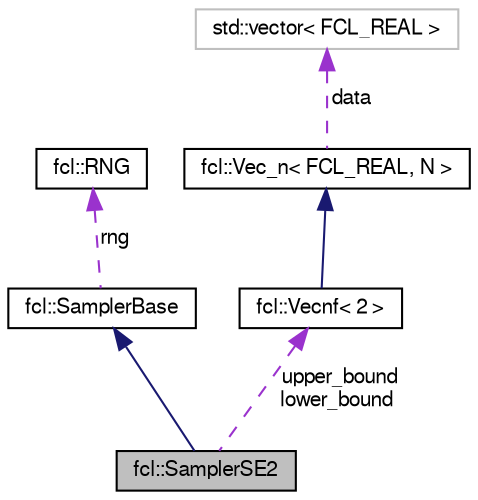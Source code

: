 digraph "fcl::SamplerSE2"
{
  edge [fontname="FreeSans",fontsize="10",labelfontname="FreeSans",labelfontsize="10"];
  node [fontname="FreeSans",fontsize="10",shape=record];
  Node1 [label="fcl::SamplerSE2",height=0.2,width=0.4,color="black", fillcolor="grey75", style="filled" fontcolor="black"];
  Node2 -> Node1 [dir="back",color="midnightblue",fontsize="10",style="solid",fontname="FreeSans"];
  Node2 [label="fcl::SamplerBase",height=0.2,width=0.4,color="black", fillcolor="white", style="filled",URL="$a00157.html"];
  Node3 -> Node2 [dir="back",color="darkorchid3",fontsize="10",style="dashed",label=" rng" ,fontname="FreeSans"];
  Node3 [label="fcl::RNG",height=0.2,width=0.4,color="black", fillcolor="white", style="filled",URL="$a00155.html",tooltip="Random number generation. "];
  Node4 -> Node1 [dir="back",color="darkorchid3",fontsize="10",style="dashed",label=" upper_bound\nlower_bound" ,fontname="FreeSans"];
  Node4 [label="fcl::Vecnf\< 2 \>",height=0.2,width=0.4,color="black", fillcolor="white", style="filled",URL="$a00225.html"];
  Node5 -> Node4 [dir="back",color="midnightblue",fontsize="10",style="solid",fontname="FreeSans"];
  Node5 [label="fcl::Vec_n\< FCL_REAL, N \>",height=0.2,width=0.4,color="black", fillcolor="white", style="filled",URL="$a00224.html"];
  Node6 -> Node5 [dir="back",color="darkorchid3",fontsize="10",style="dashed",label=" data" ,fontname="FreeSans"];
  Node6 [label="std::vector\< FCL_REAL \>",height=0.2,width=0.4,color="grey75", fillcolor="white", style="filled"];
}
